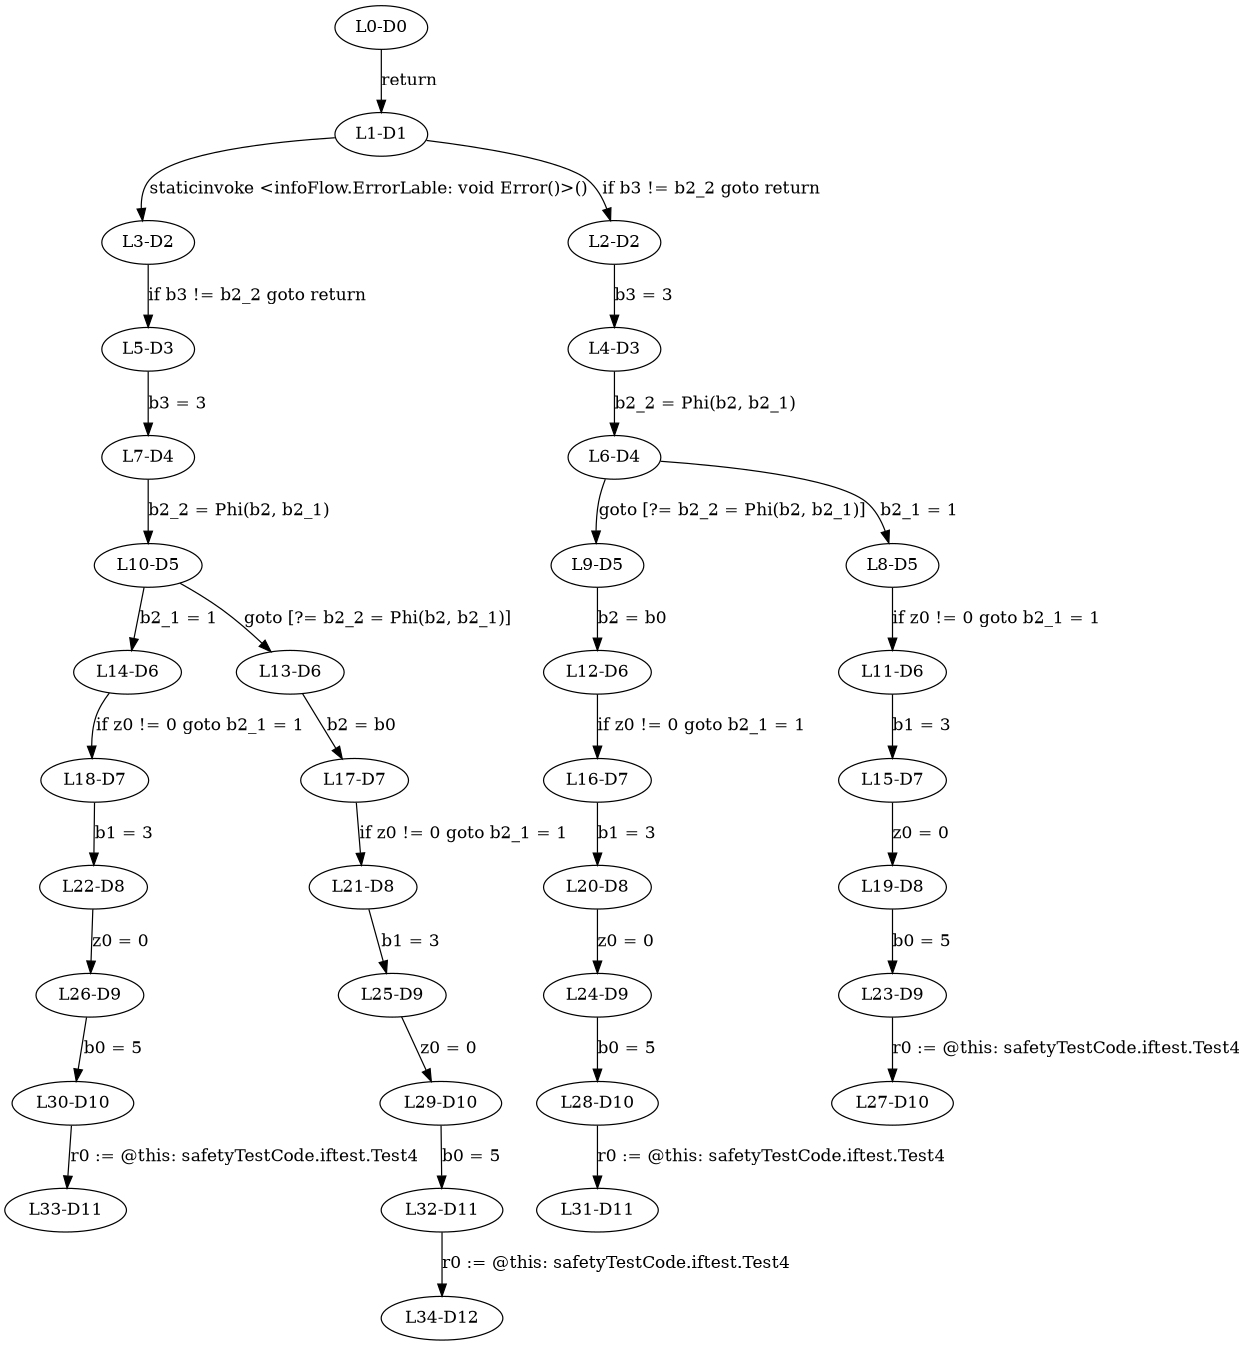 digraph { 
	ratio="fill";
	size="8.3,11.7!";
	margin=0;
	"L0-D0" -> "L1-D1"[label="return"];
	"L1-D1" -> "L3-D2"[label="staticinvoke <infoFlow.ErrorLable: void Error()>()"];
	"L1-D1" -> "L2-D2"[label="if b3 != b2_2 goto return"];
	"L3-D2" -> "L5-D3"[label="if b3 != b2_2 goto return"];
	"L2-D2" -> "L4-D3"[label="b3 = 3"];
	"L5-D3" -> "L7-D4"[label="b3 = 3"];
	"L4-D3" -> "L6-D4"[label="b2_2 = Phi(b2, b2_1)"];
	"L7-D4" -> "L10-D5"[label="b2_2 = Phi(b2, b2_1)"];
	"L6-D4" -> "L9-D5"[label="goto [?= b2_2 = Phi(b2, b2_1)]"];
	"L6-D4" -> "L8-D5"[label="b2_1 = 1"];
	"L10-D5" -> "L14-D6"[label="b2_1 = 1"];
	"L10-D5" -> "L13-D6"[label="goto [?= b2_2 = Phi(b2, b2_1)]"];
	"L9-D5" -> "L12-D6"[label="b2 = b0"];
	"L8-D5" -> "L11-D6"[label="if z0 != 0 goto b2_1 = 1"];
	"L14-D6" -> "L18-D7"[label="if z0 != 0 goto b2_1 = 1"];
	"L13-D6" -> "L17-D7"[label="b2 = b0"];
	"L12-D6" -> "L16-D7"[label="if z0 != 0 goto b2_1 = 1"];
	"L11-D6" -> "L15-D7"[label="b1 = 3"];
	"L18-D7" -> "L22-D8"[label="b1 = 3"];
	"L17-D7" -> "L21-D8"[label="if z0 != 0 goto b2_1 = 1"];
	"L16-D7" -> "L20-D8"[label="b1 = 3"];
	"L15-D7" -> "L19-D8"[label="z0 = 0"];
	"L22-D8" -> "L26-D9"[label="z0 = 0"];
	"L21-D8" -> "L25-D9"[label="b1 = 3"];
	"L20-D8" -> "L24-D9"[label="z0 = 0"];
	"L19-D8" -> "L23-D9"[label="b0 = 5"];
	"L26-D9" -> "L30-D10"[label="b0 = 5"];
	"L25-D9" -> "L29-D10"[label="z0 = 0"];
	"L24-D9" -> "L28-D10"[label="b0 = 5"];
	"L23-D9" -> "L27-D10"[label="r0 := @this: safetyTestCode.iftest.Test4"];
	"L30-D10" -> "L33-D11"[label="r0 := @this: safetyTestCode.iftest.Test4"];
	"L29-D10" -> "L32-D11"[label="b0 = 5"];
	"L28-D10" -> "L31-D11"[label="r0 := @this: safetyTestCode.iftest.Test4"];
	"L32-D11" -> "L34-D12"[label="r0 := @this: safetyTestCode.iftest.Test4"];
}